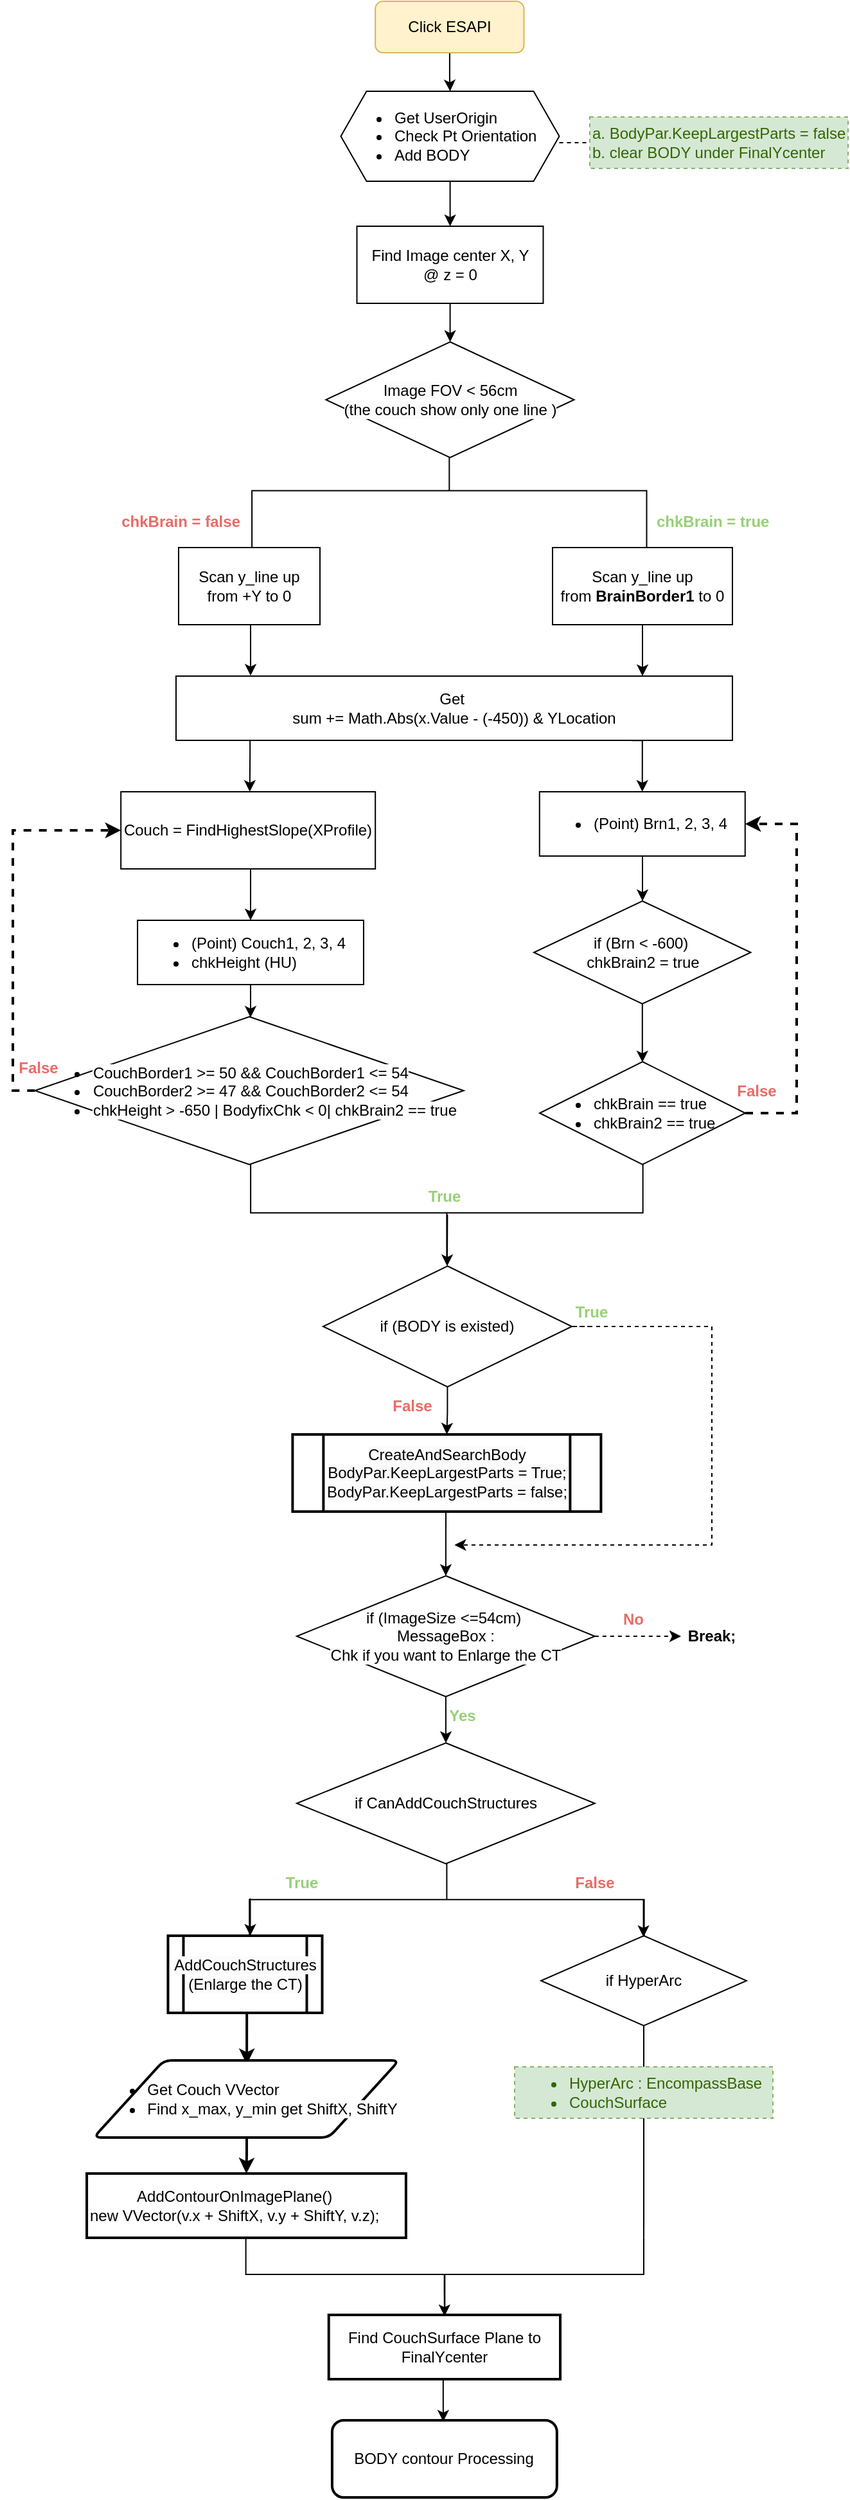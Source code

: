 <mxfile version="21.6.6" type="github">
  <diagram name="第 1 页" id="x1ljfz-qSG_obq4z1dJh">
    <mxGraphModel dx="990" dy="566" grid="1" gridSize="10" guides="1" tooltips="1" connect="1" arrows="1" fold="1" page="1" pageScale="1" pageWidth="827" pageHeight="1169" math="0" shadow="0">
      <root>
        <mxCell id="0" />
        <mxCell id="1" parent="0" />
        <mxCell id="LTVYAx_PnS-_SqXySAhT-7" value="" style="edgeStyle=orthogonalEdgeStyle;rounded=0;orthogonalLoop=1;jettySize=auto;html=1;" parent="1" source="LTVYAx_PnS-_SqXySAhT-5" target="LTVYAx_PnS-_SqXySAhT-6" edge="1">
          <mxGeometry relative="1" as="geometry" />
        </mxCell>
        <mxCell id="LTVYAx_PnS-_SqXySAhT-5" value="&lt;ul&gt;&lt;li&gt;Get UserOrigin&lt;/li&gt;&lt;li&gt;Check Pt Orientation&lt;/li&gt;&lt;li&gt;Add BODY&lt;/li&gt;&lt;/ul&gt;" style="shape=hexagon;perimeter=hexagonPerimeter2;whiteSpace=wrap;html=1;fixedSize=1;align=left;" parent="1" vertex="1">
          <mxGeometry x="325.25" y="160" width="170" height="70" as="geometry" />
        </mxCell>
        <mxCell id="LTVYAx_PnS-_SqXySAhT-42" value="" style="edgeStyle=orthogonalEdgeStyle;rounded=0;orthogonalLoop=1;jettySize=auto;html=1;" parent="1" source="LTVYAx_PnS-_SqXySAhT-6" target="LTVYAx_PnS-_SqXySAhT-41" edge="1">
          <mxGeometry relative="1" as="geometry" />
        </mxCell>
        <mxCell id="LTVYAx_PnS-_SqXySAhT-6" value="Find Image center X, Y &lt;br&gt;@ z = 0" style="whiteSpace=wrap;html=1;align=center;" parent="1" vertex="1">
          <mxGeometry x="337.75" y="265" width="145" height="60" as="geometry" />
        </mxCell>
        <mxCell id="LTVYAx_PnS-_SqXySAhT-11" value="" style="strokeWidth=1;html=1;shape=mxgraph.flowchart.annotation_2;align=left;labelPosition=right;pointerEvents=1;rotation=90;" parent="1" vertex="1">
          <mxGeometry x="353.72" y="317.21" width="111.87" height="307.19" as="geometry" />
        </mxCell>
        <mxCell id="LTVYAx_PnS-_SqXySAhT-20" value="" style="edgeStyle=orthogonalEdgeStyle;rounded=0;orthogonalLoop=1;jettySize=auto;html=1;entryX=0.134;entryY=-0.008;entryDx=0;entryDy=0;entryPerimeter=0;exitX=0.533;exitY=0.99;exitDx=0;exitDy=0;exitPerimeter=0;" parent="1" source="LTVYAx_PnS-_SqXySAhT-14" target="LTVYAx_PnS-_SqXySAhT-19" edge="1">
          <mxGeometry relative="1" as="geometry">
            <mxPoint x="258" y="575" as="sourcePoint" />
            <mxPoint x="257.76" y="617.16" as="targetPoint" />
            <Array as="points">
              <mxPoint x="255" y="574" />
            </Array>
          </mxGeometry>
        </mxCell>
        <mxCell id="LTVYAx_PnS-_SqXySAhT-14" value="Scan y_line up &lt;br&gt;from +Y to 0" style="rounded=0;whiteSpace=wrap;html=1;" parent="1" vertex="1">
          <mxGeometry x="199" y="515" width="110" height="60" as="geometry" />
        </mxCell>
        <mxCell id="LTVYAx_PnS-_SqXySAhT-16" value="chkBrain = true" style="text;whiteSpace=wrap;html=1;fontColor=#97D077;fontStyle=1" parent="1" vertex="1">
          <mxGeometry x="569" y="481" width="110" height="20" as="geometry" />
        </mxCell>
        <mxCell id="LTVYAx_PnS-_SqXySAhT-17" value="chkBrain = false" style="text;whiteSpace=wrap;html=1;align=right;fontColor=#EA6B66;fontStyle=1" parent="1" vertex="1">
          <mxGeometry x="149" y="481" width="100" height="20" as="geometry" />
        </mxCell>
        <mxCell id="LTVYAx_PnS-_SqXySAhT-27" value="" style="edgeStyle=orthogonalEdgeStyle;rounded=0;orthogonalLoop=1;jettySize=auto;html=1;exitX=0.551;exitY=1;exitDx=0;exitDy=0;exitPerimeter=0;" parent="1" source="LTVYAx_PnS-_SqXySAhT-18" target="LTVYAx_PnS-_SqXySAhT-19" edge="1">
          <mxGeometry relative="1" as="geometry">
            <mxPoint x="560" y="575" as="sourcePoint" />
            <mxPoint x="560" y="615" as="targetPoint" />
            <Array as="points">
              <mxPoint x="560" y="575" />
            </Array>
          </mxGeometry>
        </mxCell>
        <mxCell id="LTVYAx_PnS-_SqXySAhT-18" value="Scan y_line up &lt;br&gt;from &lt;b&gt;BrainBorder1&lt;/b&gt; to 0" style="rounded=0;whiteSpace=wrap;html=1;" parent="1" vertex="1">
          <mxGeometry x="490" y="515" width="140" height="60" as="geometry" />
        </mxCell>
        <mxCell id="LTVYAx_PnS-_SqXySAhT-29" value="" style="edgeStyle=orthogonalEdgeStyle;rounded=0;orthogonalLoop=1;jettySize=auto;html=1;exitX=0.133;exitY=0.998;exitDx=0;exitDy=0;exitPerimeter=0;entryX=0.31;entryY=0;entryDx=0;entryDy=0;entryPerimeter=0;" parent="1" source="LTVYAx_PnS-_SqXySAhT-19" edge="1">
          <mxGeometry relative="1" as="geometry">
            <mxPoint x="251.48" y="673.8" as="sourcePoint" />
            <mxPoint x="254.38" y="705" as="targetPoint" />
            <Array as="points">
              <mxPoint x="255" y="674" />
              <mxPoint x="254" y="674" />
            </Array>
          </mxGeometry>
        </mxCell>
        <mxCell id="LTVYAx_PnS-_SqXySAhT-71" style="edgeStyle=orthogonalEdgeStyle;rounded=0;orthogonalLoop=1;jettySize=auto;html=1;entryX=0.5;entryY=0;entryDx=0;entryDy=0;exitX=0.819;exitY=1.002;exitDx=0;exitDy=0;exitPerimeter=0;" parent="1" source="LTVYAx_PnS-_SqXySAhT-19" target="LTVYAx_PnS-_SqXySAhT-54" edge="1">
          <mxGeometry relative="1" as="geometry">
            <mxPoint x="539" y="675" as="sourcePoint" />
            <mxPoint x="525.92" y="704.2" as="targetPoint" />
            <Array as="points">
              <mxPoint x="560" y="665" />
            </Array>
          </mxGeometry>
        </mxCell>
        <mxCell id="LTVYAx_PnS-_SqXySAhT-19" value="Get&amp;nbsp;&lt;br&gt;sum += Math.Abs(x.Value - (-450)) &amp;amp; YLocation" style="rounded=0;whiteSpace=wrap;html=1;" parent="1" vertex="1">
          <mxGeometry x="197" y="615" width="433" height="50" as="geometry" />
        </mxCell>
        <mxCell id="LTVYAx_PnS-_SqXySAhT-31" value="" style="strokeWidth=1;html=1;shape=mxgraph.flowchart.annotation_2;align=left;labelPosition=right;pointerEvents=1;rotation=-90;" parent="1" vertex="1">
          <mxGeometry x="368.24" y="880" width="78.91" height="305.25" as="geometry" />
        </mxCell>
        <mxCell id="LTVYAx_PnS-_SqXySAhT-70" value="" style="edgeStyle=orthogonalEdgeStyle;rounded=0;orthogonalLoop=1;jettySize=auto;html=1;" parent="1" edge="1">
          <mxGeometry relative="1" as="geometry">
            <mxPoint x="255" y="855" as="sourcePoint" />
            <mxPoint x="255" y="880.654" as="targetPoint" />
            <Array as="points">
              <mxPoint x="255" y="865" />
              <mxPoint x="255" y="865" />
            </Array>
          </mxGeometry>
        </mxCell>
        <mxCell id="LTVYAx_PnS-_SqXySAhT-37" value="&lt;ul&gt;&lt;li&gt;(Point) Couch1, 2, 3, 4&amp;nbsp;&lt;/li&gt;&lt;li&gt;chkHeight (HU)&lt;/li&gt;&lt;/ul&gt;" style="rounded=0;whiteSpace=wrap;html=1;align=left;" parent="1" vertex="1">
          <mxGeometry x="167.03" y="805" width="175.94" height="50" as="geometry" />
        </mxCell>
        <mxCell id="LTVYAx_PnS-_SqXySAhT-41" value="&lt;span style=&quot;color: rgb(0, 0, 0); font-family: Helvetica; font-size: 12px; font-style: normal; font-variant-ligatures: normal; font-variant-caps: normal; font-weight: 400; letter-spacing: normal; orphans: 2; text-align: left; text-indent: 0px; text-transform: none; widows: 2; word-spacing: 0px; -webkit-text-stroke-width: 0px; background-color: rgb(251, 251, 251); text-decoration-thickness: initial; text-decoration-style: initial; text-decoration-color: initial; float: none; display: inline !important;&quot;&gt;Image FOV &amp;lt; 56cm&lt;/span&gt;&lt;br style=&quot;border-color: var(--border-color); color: rgb(0, 0, 0); font-family: Helvetica; font-size: 12px; font-style: normal; font-variant-ligatures: normal; font-variant-caps: normal; font-weight: 400; letter-spacing: normal; orphans: 2; text-align: left; text-indent: 0px; text-transform: none; widows: 2; word-spacing: 0px; -webkit-text-stroke-width: 0px; background-color: rgb(251, 251, 251); text-decoration-thickness: initial; text-decoration-style: initial; text-decoration-color: initial;&quot;&gt;&lt;span style=&quot;color: rgb(0, 0, 0); font-family: Helvetica; font-size: 12px; font-style: normal; font-variant-ligatures: normal; font-variant-caps: normal; font-weight: 400; letter-spacing: normal; orphans: 2; text-align: left; text-indent: 0px; text-transform: none; widows: 2; word-spacing: 0px; -webkit-text-stroke-width: 0px; background-color: rgb(251, 251, 251); text-decoration-thickness: initial; text-decoration-style: initial; text-decoration-color: initial; float: none; display: inline !important;&quot;&gt;(the couch show only one line )&lt;/span&gt;" style="rhombus;whiteSpace=wrap;html=1;" parent="1" vertex="1">
          <mxGeometry x="313.66" y="355" width="193.19" height="90" as="geometry" />
        </mxCell>
        <mxCell id="LTVYAx_PnS-_SqXySAhT-68" value="" style="edgeStyle=orthogonalEdgeStyle;rounded=0;orthogonalLoop=1;jettySize=auto;html=1;" parent="1" edge="1">
          <mxGeometry relative="1" as="geometry">
            <Array as="points">
              <mxPoint x="560" y="885" />
              <mxPoint x="560" y="885" />
            </Array>
            <mxPoint x="559.907" y="869.992" as="sourcePoint" />
            <mxPoint x="559.907" y="915.453" as="targetPoint" />
          </mxGeometry>
        </mxCell>
        <mxCell id="LTVYAx_PnS-_SqXySAhT-43" value="if (Brn &amp;lt; -600)&amp;nbsp; &lt;br&gt;chkBrain2 = true" style="rhombus;whiteSpace=wrap;html=1;align=center;rounded=0;verticalAlign=middle;" parent="1" vertex="1">
          <mxGeometry x="475.5" y="790" width="168.75" height="80" as="geometry" />
        </mxCell>
        <mxCell id="LTVYAx_PnS-_SqXySAhT-55" value="" style="edgeStyle=orthogonalEdgeStyle;rounded=0;orthogonalLoop=1;jettySize=auto;html=1;" parent="1" edge="1">
          <mxGeometry relative="1" as="geometry">
            <mxPoint x="255.0" y="765" as="sourcePoint" />
            <mxPoint x="255.0" y="805" as="targetPoint" />
            <Array as="points">
              <mxPoint x="255" y="795" />
              <mxPoint x="255" y="795" />
            </Array>
          </mxGeometry>
        </mxCell>
        <mxCell id="LTVYAx_PnS-_SqXySAhT-28" value="Couch = FindHighestSlope(XProfile)" style="whiteSpace=wrap;html=1;rounded=0;" parent="1" vertex="1">
          <mxGeometry x="154.09" y="705" width="198" height="60" as="geometry" />
        </mxCell>
        <mxCell id="LTVYAx_PnS-_SqXySAhT-80" style="edgeStyle=orthogonalEdgeStyle;rounded=0;orthogonalLoop=1;jettySize=auto;html=1;entryX=0;entryY=0.5;entryDx=0;entryDy=0;dashed=1;strokeWidth=2;" parent="1" source="LTVYAx_PnS-_SqXySAhT-46" target="LTVYAx_PnS-_SqXySAhT-28" edge="1">
          <mxGeometry relative="1" as="geometry">
            <Array as="points">
              <mxPoint x="70" y="937" />
              <mxPoint x="70" y="735" />
            </Array>
          </mxGeometry>
        </mxCell>
        <mxCell id="LTVYAx_PnS-_SqXySAhT-46" value="&lt;div style=&quot;text-align: left;&quot;&gt;&lt;ul&gt;&lt;li&gt;&lt;span style=&quot;background-color: rgb(255, 255, 255);&quot;&gt;CouchBorder1 &amp;gt;= 50 &amp;amp;&amp;amp; CouchBorder1 &amp;lt;= 54&lt;/span&gt;&lt;/li&gt;&lt;li&gt;&lt;span style=&quot;background-color: rgb(255, 255, 255);&quot;&gt;CouchBorder2 &amp;gt;= 47 &amp;amp;&amp;amp; CouchBorder2 &amp;lt;= 54&lt;br&gt;&lt;/span&gt;&lt;/li&gt;&lt;li&gt;&lt;span style=&quot;background-color: rgb(255, 255, 255);&quot;&gt;chkHeight &amp;gt; -650 | BodyfixChk &amp;lt; 0| chkBrain2 == true&lt;/span&gt;&lt;/li&gt;&lt;/ul&gt;&lt;/div&gt;" style="rhombus;whiteSpace=wrap;html=1;rounded=0;" parent="1" vertex="1">
          <mxGeometry x="87.16" y="880" width="333.69" height="115" as="geometry" />
        </mxCell>
        <mxCell id="p7OBAl8m0kmdlYUJRd6V-2" style="edgeStyle=orthogonalEdgeStyle;rounded=0;orthogonalLoop=1;jettySize=auto;html=1;strokeWidth=2;" parent="1" edge="1">
          <mxGeometry relative="1" as="geometry">
            <mxPoint x="252.06" y="1695" as="targetPoint" />
            <mxPoint x="248.2" y="1650" as="sourcePoint" />
            <Array as="points">
              <mxPoint x="252.06" y="1650" />
            </Array>
          </mxGeometry>
        </mxCell>
        <mxCell id="LTVYAx_PnS-_SqXySAhT-69" value="" style="edgeStyle=orthogonalEdgeStyle;rounded=0;orthogonalLoop=1;jettySize=auto;html=1;" parent="1" edge="1">
          <mxGeometry relative="1" as="geometry">
            <Array as="points">
              <mxPoint x="560" y="765" />
              <mxPoint x="560" y="765" />
            </Array>
            <mxPoint x="560" y="755" as="sourcePoint" />
            <mxPoint x="560" y="790.044" as="targetPoint" />
          </mxGeometry>
        </mxCell>
        <mxCell id="LTVYAx_PnS-_SqXySAhT-54" value="&lt;ul&gt;&lt;li&gt;(Point)&amp;nbsp;Brn1, 2, 3, 4&amp;nbsp;&lt;/li&gt;&lt;/ul&gt;" style="rounded=0;whiteSpace=wrap;html=1;align=left;" parent="1" vertex="1">
          <mxGeometry x="479.88" y="705" width="160" height="50" as="geometry" />
        </mxCell>
        <mxCell id="LTVYAx_PnS-_SqXySAhT-73" style="edgeStyle=orthogonalEdgeStyle;rounded=0;orthogonalLoop=1;jettySize=auto;html=1;entryX=1;entryY=0.5;entryDx=0;entryDy=0;dashed=1;strokeWidth=2;" parent="1" source="LTVYAx_PnS-_SqXySAhT-67" target="LTVYAx_PnS-_SqXySAhT-54" edge="1">
          <mxGeometry relative="1" as="geometry">
            <mxPoint x="720" y="725" as="targetPoint" />
            <Array as="points">
              <mxPoint x="680" y="955" />
              <mxPoint x="680" y="730" />
            </Array>
          </mxGeometry>
        </mxCell>
        <mxCell id="LTVYAx_PnS-_SqXySAhT-67" value="&lt;ul&gt;&lt;li&gt;&lt;span style=&quot;background-color: initial;&quot;&gt;chkBrain == true&lt;/span&gt;&lt;/li&gt;&lt;li&gt;chkBrain2 == true&lt;/li&gt;&lt;/ul&gt;" style="rhombus;whiteSpace=wrap;html=1;rounded=0;align=left;" parent="1" vertex="1">
          <mxGeometry x="480" y="915" width="160" height="80" as="geometry" />
        </mxCell>
        <mxCell id="p7OBAl8m0kmdlYUJRd6V-9" style="edgeStyle=orthogonalEdgeStyle;rounded=0;orthogonalLoop=1;jettySize=auto;html=1;entryX=0.5;entryY=0;entryDx=0;entryDy=0;strokeWidth=2;" parent="1" target="CMgAXBfwaaWUZ1rotl-2-1" edge="1">
          <mxGeometry relative="1" as="geometry">
            <mxPoint x="252.034" y="1745" as="sourcePoint" />
            <mxPoint x="252.29" y="1785.12" as="targetPoint" />
            <Array as="points">
              <mxPoint x="252" y="1765" />
              <mxPoint x="252" y="1765" />
            </Array>
          </mxGeometry>
        </mxCell>
        <mxCell id="p7OBAl8m0kmdlYUJRd6V-6" value="&lt;span style=&quot;color: rgb(0, 0, 0); font-family: Helvetica; font-size: 12px; font-style: normal; font-variant-ligatures: normal; font-variant-caps: normal; font-weight: 400; letter-spacing: normal; orphans: 2; text-align: center; text-indent: 0px; text-transform: none; widows: 2; word-spacing: 0px; -webkit-text-stroke-width: 0px; background-color: rgb(251, 251, 251); text-decoration-thickness: initial; text-decoration-style: initial; text-decoration-color: initial; float: none; display: inline !important;&quot;&gt;AddCouchStructures&lt;br&gt;(Enlarge the CT)&lt;br&gt;&lt;/span&gt;" style="shape=process;whiteSpace=wrap;html=1;backgroundOutline=1;strokeWidth=2;" parent="1" vertex="1">
          <mxGeometry x="190.75" y="1595" width="120" height="60" as="geometry" />
        </mxCell>
        <mxCell id="p7OBAl8m0kmdlYUJRd6V-11" value="" style="edgeStyle=orthogonalEdgeStyle;rounded=0;orthogonalLoop=1;jettySize=auto;html=1;" parent="1" source="p7OBAl8m0kmdlYUJRd6V-10" target="LTVYAx_PnS-_SqXySAhT-5" edge="1">
          <mxGeometry relative="1" as="geometry" />
        </mxCell>
        <mxCell id="p7OBAl8m0kmdlYUJRd6V-10" value="Click ESAPI" style="rounded=1;whiteSpace=wrap;html=1;fillColor=#fff2cc;strokeColor=#d6b656;" parent="1" vertex="1">
          <mxGeometry x="352.09" y="90" width="115.66" height="40" as="geometry" />
        </mxCell>
        <mxCell id="p7OBAl8m0kmdlYUJRd6V-12" value="True" style="text;html=1;strokeColor=none;fillColor=none;align=center;verticalAlign=middle;whiteSpace=wrap;rounded=0;fontColor=#97D077;fontStyle=1" parent="1" vertex="1">
          <mxGeometry x="375.94" y="1005" width="60" height="30" as="geometry" />
        </mxCell>
        <mxCell id="p7OBAl8m0kmdlYUJRd6V-13" value="False" style="text;html=1;strokeColor=none;fillColor=none;align=center;verticalAlign=middle;whiteSpace=wrap;rounded=0;fontColor=#EA6B66;fontStyle=1" parent="1" vertex="1">
          <mxGeometry x="619" y="922.5" width="60" height="30" as="geometry" />
        </mxCell>
        <mxCell id="p7OBAl8m0kmdlYUJRd6V-14" value="False" style="text;html=1;strokeColor=none;fillColor=none;align=center;verticalAlign=middle;whiteSpace=wrap;rounded=0;fontColor=#EA6B66;fontStyle=1" parent="1" vertex="1">
          <mxGeometry x="60" y="905" width="60" height="30" as="geometry" />
        </mxCell>
        <mxCell id="7x6FABwZxnRr2V_j7CdN-1" style="edgeStyle=orthogonalEdgeStyle;rounded=0;orthogonalLoop=1;jettySize=auto;html=1;dashed=1;startArrow=none;startFill=0;endArrow=none;endFill=0;strokeWidth=1;" parent="1" edge="1">
          <mxGeometry relative="1" as="geometry">
            <mxPoint x="520" y="200" as="targetPoint" />
            <mxPoint x="495.25" y="200" as="sourcePoint" />
          </mxGeometry>
        </mxCell>
        <mxCell id="7x6FABwZxnRr2V_j7CdN-2" value="&lt;span style=&quot;background-color: initial;&quot;&gt;a. BodyPar.KeepLargestParts = false&lt;/span&gt;&lt;br&gt;&lt;span style=&quot;background-color: initial;&quot;&gt;b. clear BODY under FinalYcenter&amp;nbsp;&lt;/span&gt;" style="rounded=0;whiteSpace=wrap;html=1;dashed=1;strokeWidth=1;align=left;fillColor=#d5e8d4;strokeColor=#82b366;fontColor=#336600;" parent="1" vertex="1">
          <mxGeometry x="519" y="180" width="201" height="40" as="geometry" />
        </mxCell>
        <mxCell id="4svMNwHMsA5PGAplz-GQ-5" value="True" style="text;html=1;strokeColor=none;fillColor=none;align=center;verticalAlign=middle;whiteSpace=wrap;rounded=0;fontColor=#97D077;fontStyle=1" parent="1" vertex="1">
          <mxGeometry x="474.75" y="1095" width="91" height="30" as="geometry" />
        </mxCell>
        <mxCell id="4svMNwHMsA5PGAplz-GQ-6" value="False" style="text;html=1;strokeColor=none;fillColor=none;align=center;verticalAlign=middle;whiteSpace=wrap;rounded=0;fontColor=#EA6B66;fontStyle=1" parent="1" vertex="1">
          <mxGeometry x="325.82" y="1168" width="110.12" height="30" as="geometry" />
        </mxCell>
        <mxCell id="4svMNwHMsA5PGAplz-GQ-9" value="" style="endArrow=classic;html=1;rounded=0;" parent="1" edge="1">
          <mxGeometry width="50" height="50" relative="1" as="geometry">
            <mxPoint x="408.2" y="1034" as="sourcePoint" />
            <mxPoint x="408" y="1074" as="targetPoint" />
          </mxGeometry>
        </mxCell>
        <mxCell id="4svMNwHMsA5PGAplz-GQ-10" value="&lt;span style=&quot;orphans: 2; text-align: center; text-indent: 0px; widows: 2; background-color: rgb(251, 251, 251); text-decoration-thickness: initial; text-decoration-style: initial; text-decoration-color: initial; float: none; display: inline !important;&quot;&gt;CreateAndSearchBody&lt;br&gt;BodyPar.KeepLargestParts = True;&lt;br&gt;BodyPar.KeepLargestParts = false;&lt;br&gt;&lt;/span&gt;" style="shape=process;whiteSpace=wrap;html=1;backgroundOutline=1;strokeWidth=2;" parent="1" vertex="1">
          <mxGeometry x="287.7" y="1205" width="240" height="60" as="geometry" />
        </mxCell>
        <mxCell id="4svMNwHMsA5PGAplz-GQ-20" value="&lt;span style=&quot;background-color: rgb(255, 255, 255);&quot;&gt;if (ImageSize &amp;lt;=54cm)&amp;nbsp; &lt;br&gt;MessageBox : &lt;br&gt;Chk if you want to Enlarge the CT&lt;/span&gt;" style="rhombus;whiteSpace=wrap;html=1;align=center;rounded=0;verticalAlign=middle;" parent="1" vertex="1">
          <mxGeometry x="290.97" y="1315" width="231.94" height="94" as="geometry" />
        </mxCell>
        <mxCell id="4svMNwHMsA5PGAplz-GQ-21" value="" style="endArrow=classic;html=1;rounded=0;exitX=1;exitY=0.5;exitDx=0;exitDy=0;dashed=1;" parent="1" edge="1">
          <mxGeometry width="50" height="50" relative="1" as="geometry">
            <mxPoint x="522.91" y="1362" as="sourcePoint" />
            <mxPoint x="590" y="1362" as="targetPoint" />
          </mxGeometry>
        </mxCell>
        <mxCell id="4svMNwHMsA5PGAplz-GQ-22" value="No" style="text;html=1;strokeColor=none;fillColor=none;align=center;verticalAlign=middle;whiteSpace=wrap;rounded=0;fontColor=#EA6B66;fontStyle=1" parent="1" vertex="1">
          <mxGeometry x="522.91" y="1334.23" width="60" height="30" as="geometry" />
        </mxCell>
        <mxCell id="4svMNwHMsA5PGAplz-GQ-23" value="&lt;font color=&quot;#000000&quot;&gt;Break;&lt;/font&gt;" style="text;html=1;strokeColor=none;fillColor=none;align=center;verticalAlign=middle;whiteSpace=wrap;rounded=0;fontColor=#EA6B66;fontStyle=1" parent="1" vertex="1">
          <mxGeometry x="584.25" y="1347" width="60" height="30" as="geometry" />
        </mxCell>
        <mxCell id="4svMNwHMsA5PGAplz-GQ-27" value="" style="endArrow=classic;html=1;rounded=0;entryX=0.5;entryY=0;entryDx=0;entryDy=0;" parent="1" target="4svMNwHMsA5PGAplz-GQ-20" edge="1">
          <mxGeometry width="50" height="50" relative="1" as="geometry">
            <mxPoint x="407" y="1265" as="sourcePoint" />
            <mxPoint x="407" y="1292" as="targetPoint" />
          </mxGeometry>
        </mxCell>
        <mxCell id="4svMNwHMsA5PGAplz-GQ-28" value="" style="endArrow=classic;html=1;rounded=0;exitX=0.5;exitY=1;exitDx=0;exitDy=0;" parent="1" source="4svMNwHMsA5PGAplz-GQ-20" edge="1">
          <mxGeometry width="50" height="50" relative="1" as="geometry">
            <mxPoint x="380" y="1415" as="sourcePoint" />
            <mxPoint x="407" y="1445" as="targetPoint" />
          </mxGeometry>
        </mxCell>
        <mxCell id="4svMNwHMsA5PGAplz-GQ-30" value="&lt;font color=&quot;#97d077&quot;&gt;Yes&lt;/font&gt;" style="text;html=1;strokeColor=none;fillColor=none;align=center;verticalAlign=middle;whiteSpace=wrap;rounded=0;fontColor=#EA6B66;fontStyle=1" parent="1" vertex="1">
          <mxGeometry x="390.0" y="1409.13" width="60" height="30" as="geometry" />
        </mxCell>
        <mxCell id="4svMNwHMsA5PGAplz-GQ-31" value="&lt;span style=&quot;background-color: rgb(255, 255, 255);&quot;&gt;if&amp;nbsp;&lt;/span&gt;CanAddCouchStructures" style="rhombus;whiteSpace=wrap;html=1;align=center;rounded=0;verticalAlign=middle;" parent="1" vertex="1">
          <mxGeometry x="290.97" y="1445" width="231.94" height="94" as="geometry" />
        </mxCell>
        <mxCell id="4svMNwHMsA5PGAplz-GQ-35" style="edgeStyle=orthogonalEdgeStyle;rounded=0;orthogonalLoop=1;jettySize=auto;html=1;dashed=1;strokeWidth=1;" parent="1" edge="1">
          <mxGeometry relative="1" as="geometry">
            <mxPoint x="413.69" y="1291" as="targetPoint" />
            <Array as="points">
              <mxPoint x="417" y="1121" />
              <mxPoint x="614" y="1121" />
              <mxPoint x="614" y="1291" />
            </Array>
            <mxPoint x="520" y="1121" as="sourcePoint" />
          </mxGeometry>
        </mxCell>
        <mxCell id="4svMNwHMsA5PGAplz-GQ-39" value="" style="edgeStyle=orthogonalEdgeStyle;rounded=0;orthogonalLoop=1;jettySize=auto;html=1;" parent="1" source="4svMNwHMsA5PGAplz-GQ-38" target="4svMNwHMsA5PGAplz-GQ-10" edge="1">
          <mxGeometry relative="1" as="geometry" />
        </mxCell>
        <mxCell id="4svMNwHMsA5PGAplz-GQ-38" value="&lt;span style=&quot;background-color: rgb(255, 255, 255);&quot;&gt;if (BODY is existed)&lt;/span&gt;" style="rhombus;whiteSpace=wrap;html=1;align=center;rounded=0;verticalAlign=middle;" parent="1" vertex="1">
          <mxGeometry x="311.44" y="1074" width="193.63" height="94" as="geometry" />
        </mxCell>
        <mxCell id="4svMNwHMsA5PGAplz-GQ-40" value="" style="strokeWidth=1;html=1;shape=mxgraph.flowchart.annotation_2;align=left;labelPosition=right;pointerEvents=1;rotation=90;" parent="1" vertex="1">
          <mxGeometry x="379.49" y="1413.28" width="56.42" height="307.19" as="geometry" />
        </mxCell>
        <mxCell id="4svMNwHMsA5PGAplz-GQ-41" value="True" style="text;html=1;strokeColor=none;fillColor=none;align=center;verticalAlign=middle;whiteSpace=wrap;rounded=0;fontColor=#97D077;fontStyle=1" parent="1" vertex="1">
          <mxGeometry x="265.25" y="1539" width="60" height="30" as="geometry" />
        </mxCell>
        <mxCell id="4svMNwHMsA5PGAplz-GQ-42" value="False" style="text;html=1;strokeColor=none;fillColor=none;align=center;verticalAlign=middle;whiteSpace=wrap;rounded=0;fontColor=#EA6B66;fontStyle=1" parent="1" vertex="1">
          <mxGeometry x="467.75" y="1539" width="110.12" height="30" as="geometry" />
        </mxCell>
        <mxCell id="4svMNwHMsA5PGAplz-GQ-43" value="&lt;span style=&quot;background-color: rgb(255, 255, 255);&quot;&gt;if HyperArc&lt;/span&gt;" style="rhombus;whiteSpace=wrap;html=1;align=center;rounded=0;verticalAlign=middle;" parent="1" vertex="1">
          <mxGeometry x="481" y="1595" width="160" height="70" as="geometry" />
        </mxCell>
        <mxCell id="4svMNwHMsA5PGAplz-GQ-48" value="" style="strokeWidth=1;html=1;shape=mxgraph.flowchart.annotation_2;align=left;labelPosition=right;pointerEvents=1;rotation=-90;" parent="1" vertex="1">
          <mxGeometry x="377.2" y="1703.7" width="57.9" height="309.67" as="geometry" />
        </mxCell>
        <mxCell id="4svMNwHMsA5PGAplz-GQ-49" value="" style="endArrow=none;html=1;rounded=0;entryX=0.5;entryY=1;entryDx=0;entryDy=0;exitX=0.5;exitY=0;exitDx=0;exitDy=0;" parent="1" source="4svMNwHMsA5PGAplz-GQ-60" target="4svMNwHMsA5PGAplz-GQ-43" edge="1">
          <mxGeometry width="50" height="50" relative="1" as="geometry">
            <mxPoint x="340" y="1635" as="sourcePoint" />
            <mxPoint x="390" y="1585" as="targetPoint" />
          </mxGeometry>
        </mxCell>
        <mxCell id="4svMNwHMsA5PGAplz-GQ-52" style="edgeStyle=orthogonalEdgeStyle;rounded=0;orthogonalLoop=1;jettySize=auto;html=1;" parent="1" edge="1">
          <mxGeometry relative="1" as="geometry">
            <mxPoint x="404.94" y="1973" as="targetPoint" />
            <mxPoint x="404.917" y="1933" as="sourcePoint" />
            <Array as="points">
              <mxPoint x="405" y="1951" />
              <mxPoint x="405" y="1951" />
            </Array>
          </mxGeometry>
        </mxCell>
        <mxCell id="4svMNwHMsA5PGAplz-GQ-50" value="&lt;span style=&quot;background-color: initial;&quot;&gt;Find CouchSurface Plane to FinalYcenter&lt;/span&gt;" style="rounded=0;whiteSpace=wrap;html=1;align=center;strokeWidth=2;" parent="1" vertex="1">
          <mxGeometry x="315.86" y="1890" width="180.14" height="50" as="geometry" />
        </mxCell>
        <mxCell id="4svMNwHMsA5PGAplz-GQ-54" value="BODY contour Processing" style="rounded=1;whiteSpace=wrap;html=1;strokeWidth=2;" parent="1" vertex="1">
          <mxGeometry x="318.47" y="1972" width="174.94" height="60" as="geometry" />
        </mxCell>
        <mxCell id="4svMNwHMsA5PGAplz-GQ-55" value="" style="endArrow=classic;html=1;rounded=0;entryX=0.5;entryY=0;entryDx=0;entryDy=0;exitX=0.495;exitY=0.501;exitDx=0;exitDy=0;exitPerimeter=0;" parent="1" edge="1">
          <mxGeometry width="50" height="50" relative="1" as="geometry">
            <mxPoint x="254.77" y="1566" as="sourcePoint" />
            <mxPoint x="254.77" y="1595" as="targetPoint" />
          </mxGeometry>
        </mxCell>
        <mxCell id="4svMNwHMsA5PGAplz-GQ-56" value="" style="endArrow=classic;html=1;rounded=0;entryX=0.5;entryY=0;entryDx=0;entryDy=0;exitX=0.495;exitY=0.501;exitDx=0;exitDy=0;exitPerimeter=0;" parent="1" edge="1">
          <mxGeometry width="50" height="50" relative="1" as="geometry">
            <mxPoint x="560.77" y="1567" as="sourcePoint" />
            <mxPoint x="560.77" y="1596" as="targetPoint" />
          </mxGeometry>
        </mxCell>
        <mxCell id="4svMNwHMsA5PGAplz-GQ-57" style="edgeStyle=orthogonalEdgeStyle;rounded=0;orthogonalLoop=1;jettySize=auto;html=1;exitX=0.494;exitY=0.499;exitDx=0;exitDy=0;exitPerimeter=0;" parent="1" source="4svMNwHMsA5PGAplz-GQ-48" edge="1">
          <mxGeometry relative="1" as="geometry">
            <mxPoint x="405.97" y="1891" as="targetPoint" />
            <mxPoint x="406" y="1861" as="sourcePoint" />
            <Array as="points">
              <mxPoint x="406" y="1869" />
            </Array>
          </mxGeometry>
        </mxCell>
        <mxCell id="4svMNwHMsA5PGAplz-GQ-63" value="" style="endArrow=none;html=1;rounded=0;entryX=0.5;entryY=1;entryDx=0;entryDy=0;exitX=1;exitY=1;exitDx=0;exitDy=0;exitPerimeter=0;" parent="1" source="4svMNwHMsA5PGAplz-GQ-48" target="4svMNwHMsA5PGAplz-GQ-60" edge="1">
          <mxGeometry width="50" height="50" relative="1" as="geometry">
            <mxPoint x="561" y="1844" as="sourcePoint" />
            <mxPoint x="561" y="1665" as="targetPoint" />
          </mxGeometry>
        </mxCell>
        <mxCell id="4svMNwHMsA5PGAplz-GQ-60" value="&lt;ul&gt;&lt;li&gt;HyperArc :&amp;nbsp;EncompassBase&lt;/li&gt;&lt;li&gt;CouchSurface&lt;/li&gt;&lt;/ul&gt;" style="rounded=0;whiteSpace=wrap;html=1;dashed=1;strokeWidth=1;align=left;fillColor=#d5e8d4;strokeColor=#82b366;fontColor=#336600;" parent="1" vertex="1">
          <mxGeometry x="460.5" y="1697" width="201" height="40" as="geometry" />
        </mxCell>
        <mxCell id="CMgAXBfwaaWUZ1rotl-2-1" value="&lt;div style=&quot;text-align: center;&quot;&gt;&lt;span style=&quot;background-color: initial;&quot;&gt;AddContourOnImagePlane()&lt;/span&gt;&lt;/div&gt;&lt;span style=&quot;background-color: initial; text-align: center;&quot;&gt;new VVector(v.x + ShiftX, v.y + ShiftY, v.z);&lt;/span&gt;" style="rounded=0;whiteSpace=wrap;html=1;align=left;strokeWidth=2;" parent="1" vertex="1">
          <mxGeometry x="127.54" y="1780" width="248.4" height="50" as="geometry" />
        </mxCell>
        <mxCell id="KvZVWsqX1mR37qSP34bk-1" value="&lt;ul style=&quot;border-color: var(--border-color); text-align: left;&quot;&gt;&lt;li style=&quot;border-color: var(--border-color);&quot;&gt;&lt;span style=&quot;background-color: rgb(255, 255, 255);&quot;&gt;Get Couch VVector&lt;/span&gt;&lt;/li&gt;&lt;li style=&quot;border-color: var(--border-color);&quot;&gt;&lt;span style=&quot;background-color: rgb(255, 255, 255);&quot;&gt;Find x_max, y_min get ShiftX, ShiftY&lt;/span&gt;&lt;/li&gt;&lt;/ul&gt;" style="shape=parallelogram;html=1;strokeWidth=2;perimeter=parallelogramPerimeter;whiteSpace=wrap;rounded=1;arcSize=12;size=0.23;" parent="1" vertex="1">
          <mxGeometry x="132.87" y="1692" width="237.75" height="60" as="geometry" />
        </mxCell>
      </root>
    </mxGraphModel>
  </diagram>
</mxfile>
